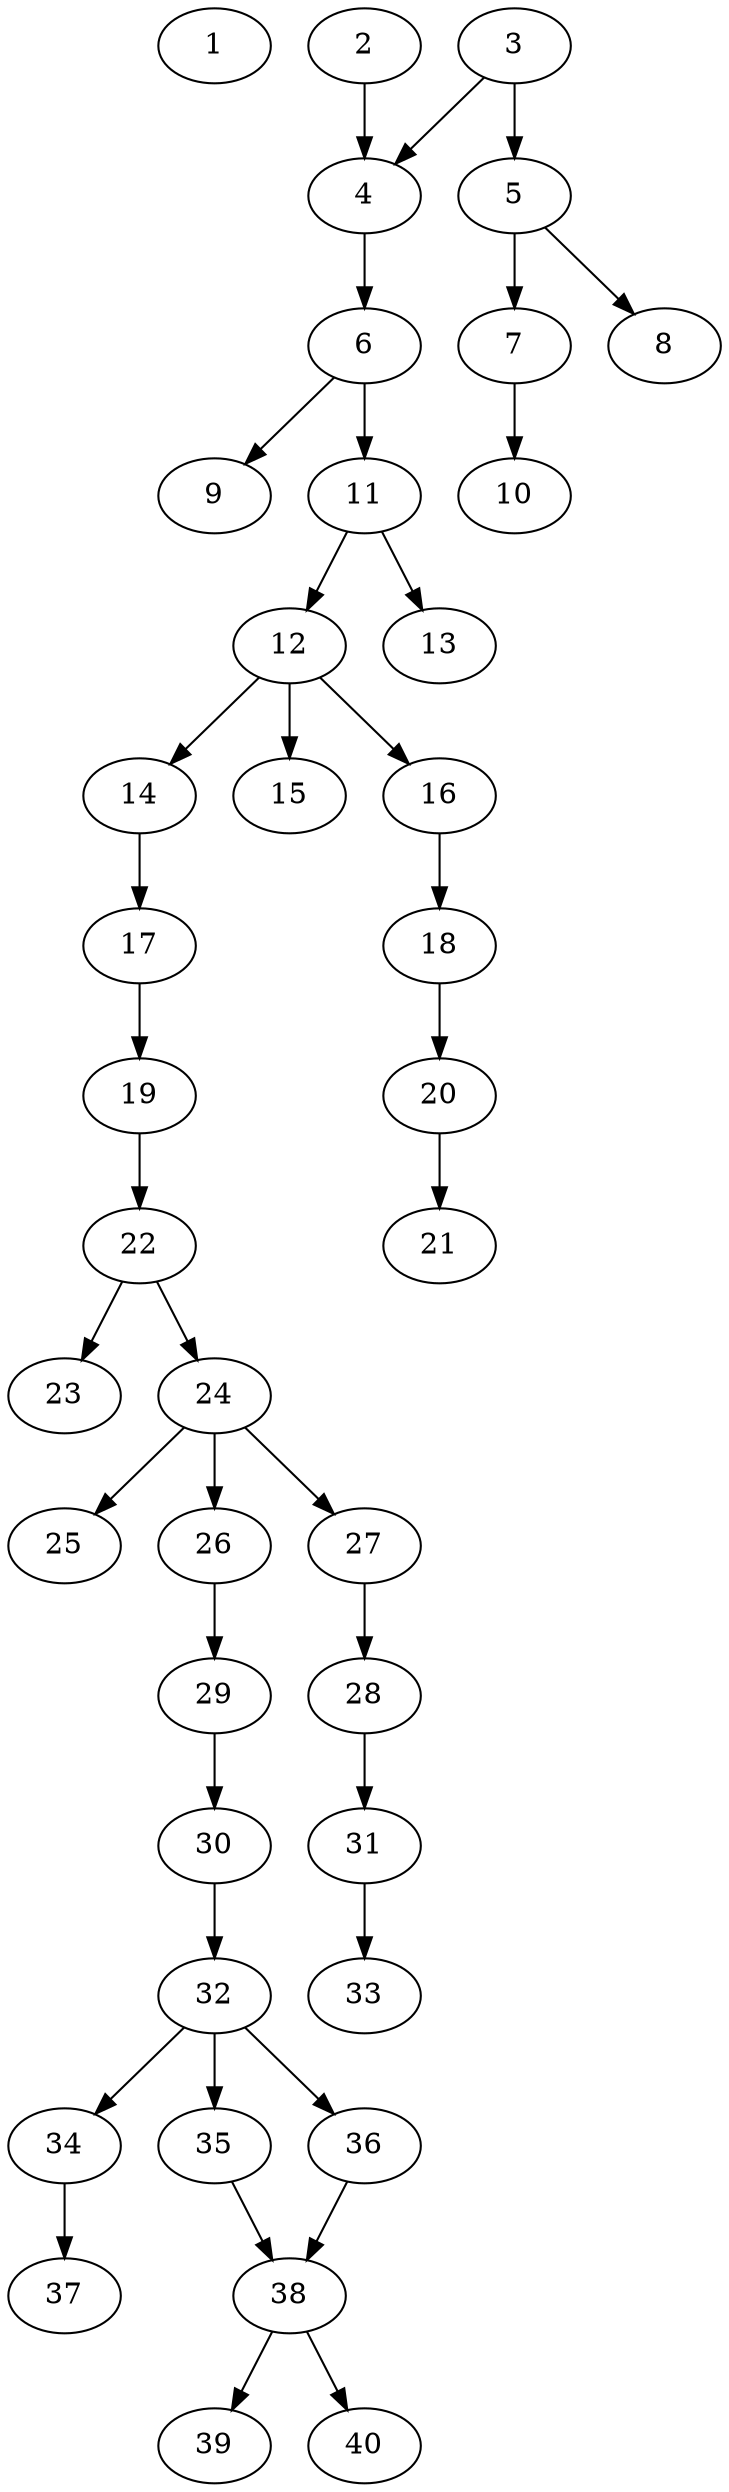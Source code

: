 // DAG automatically generated by daggen at Thu Oct  3 14:06:49 2019
// ./daggen --dot -n 40 --ccr 0.5 --fat 0.3 --regular 0.9 --density 0.5 --mindata 5242880 --maxdata 52428800 
digraph G {
  1 [size="50679808", alpha="0.08", expect_size="25339904"] 
  2 [size="99305472", alpha="0.07", expect_size="49652736"] 
  2 -> 4 [size ="49652736"]
  3 [size="13713408", alpha="0.10", expect_size="6856704"] 
  3 -> 4 [size ="6856704"]
  3 -> 5 [size ="6856704"]
  4 [size="51783680", alpha="0.18", expect_size="25891840"] 
  4 -> 6 [size ="25891840"]
  5 [size="22302720", alpha="0.16", expect_size="11151360"] 
  5 -> 7 [size ="11151360"]
  5 -> 8 [size ="11151360"]
  6 [size="40413184", alpha="0.10", expect_size="20206592"] 
  6 -> 9 [size ="20206592"]
  6 -> 11 [size ="20206592"]
  7 [size="86970368", alpha="0.13", expect_size="43485184"] 
  7 -> 10 [size ="43485184"]
  8 [size="98910208", alpha="0.13", expect_size="49455104"] 
  9 [size="74006528", alpha="0.17", expect_size="37003264"] 
  10 [size="25780224", alpha="0.02", expect_size="12890112"] 
  11 [size="30973952", alpha="0.11", expect_size="15486976"] 
  11 -> 12 [size ="15486976"]
  11 -> 13 [size ="15486976"]
  12 [size="67479552", alpha="0.09", expect_size="33739776"] 
  12 -> 14 [size ="33739776"]
  12 -> 15 [size ="33739776"]
  12 -> 16 [size ="33739776"]
  13 [size="98889728", alpha="0.01", expect_size="49444864"] 
  14 [size="52768768", alpha="0.08", expect_size="26384384"] 
  14 -> 17 [size ="26384384"]
  15 [size="43741184", alpha="0.08", expect_size="21870592"] 
  16 [size="25978880", alpha="0.05", expect_size="12989440"] 
  16 -> 18 [size ="12989440"]
  17 [size="71297024", alpha="0.01", expect_size="35648512"] 
  17 -> 19 [size ="35648512"]
  18 [size="35958784", alpha="0.05", expect_size="17979392"] 
  18 -> 20 [size ="17979392"]
  19 [size="95424512", alpha="0.17", expect_size="47712256"] 
  19 -> 22 [size ="47712256"]
  20 [size="82204672", alpha="0.05", expect_size="41102336"] 
  20 -> 21 [size ="41102336"]
  21 [size="90353664", alpha="0.02", expect_size="45176832"] 
  22 [size="45711360", alpha="0.17", expect_size="22855680"] 
  22 -> 23 [size ="22855680"]
  22 -> 24 [size ="22855680"]
  23 [size="85839872", alpha="0.14", expect_size="42919936"] 
  24 [size="92915712", alpha="0.19", expect_size="46457856"] 
  24 -> 25 [size ="46457856"]
  24 -> 26 [size ="46457856"]
  24 -> 27 [size ="46457856"]
  25 [size="37521408", alpha="0.06", expect_size="18760704"] 
  26 [size="74926080", alpha="0.00", expect_size="37463040"] 
  26 -> 29 [size ="37463040"]
  27 [size="97409024", alpha="0.10", expect_size="48704512"] 
  27 -> 28 [size ="48704512"]
  28 [size="100945920", alpha="0.19", expect_size="50472960"] 
  28 -> 31 [size ="50472960"]
  29 [size="30646272", alpha="0.01", expect_size="15323136"] 
  29 -> 30 [size ="15323136"]
  30 [size="15749120", alpha="0.07", expect_size="7874560"] 
  30 -> 32 [size ="7874560"]
  31 [size="39729152", alpha="0.17", expect_size="19864576"] 
  31 -> 33 [size ="19864576"]
  32 [size="48408576", alpha="0.19", expect_size="24204288"] 
  32 -> 34 [size ="24204288"]
  32 -> 35 [size ="24204288"]
  32 -> 36 [size ="24204288"]
  33 [size="36235264", alpha="0.19", expect_size="18117632"] 
  34 [size="100810752", alpha="0.09", expect_size="50405376"] 
  34 -> 37 [size ="50405376"]
  35 [size="94689280", alpha="0.06", expect_size="47344640"] 
  35 -> 38 [size ="47344640"]
  36 [size="29685760", alpha="0.06", expect_size="14842880"] 
  36 -> 38 [size ="14842880"]
  37 [size="30103552", alpha="0.18", expect_size="15051776"] 
  38 [size="78053376", alpha="0.17", expect_size="39026688"] 
  38 -> 39 [size ="39026688"]
  38 -> 40 [size ="39026688"]
  39 [size="73216000", alpha="0.13", expect_size="36608000"] 
  40 [size="79116288", alpha="0.04", expect_size="39558144"] 
}
